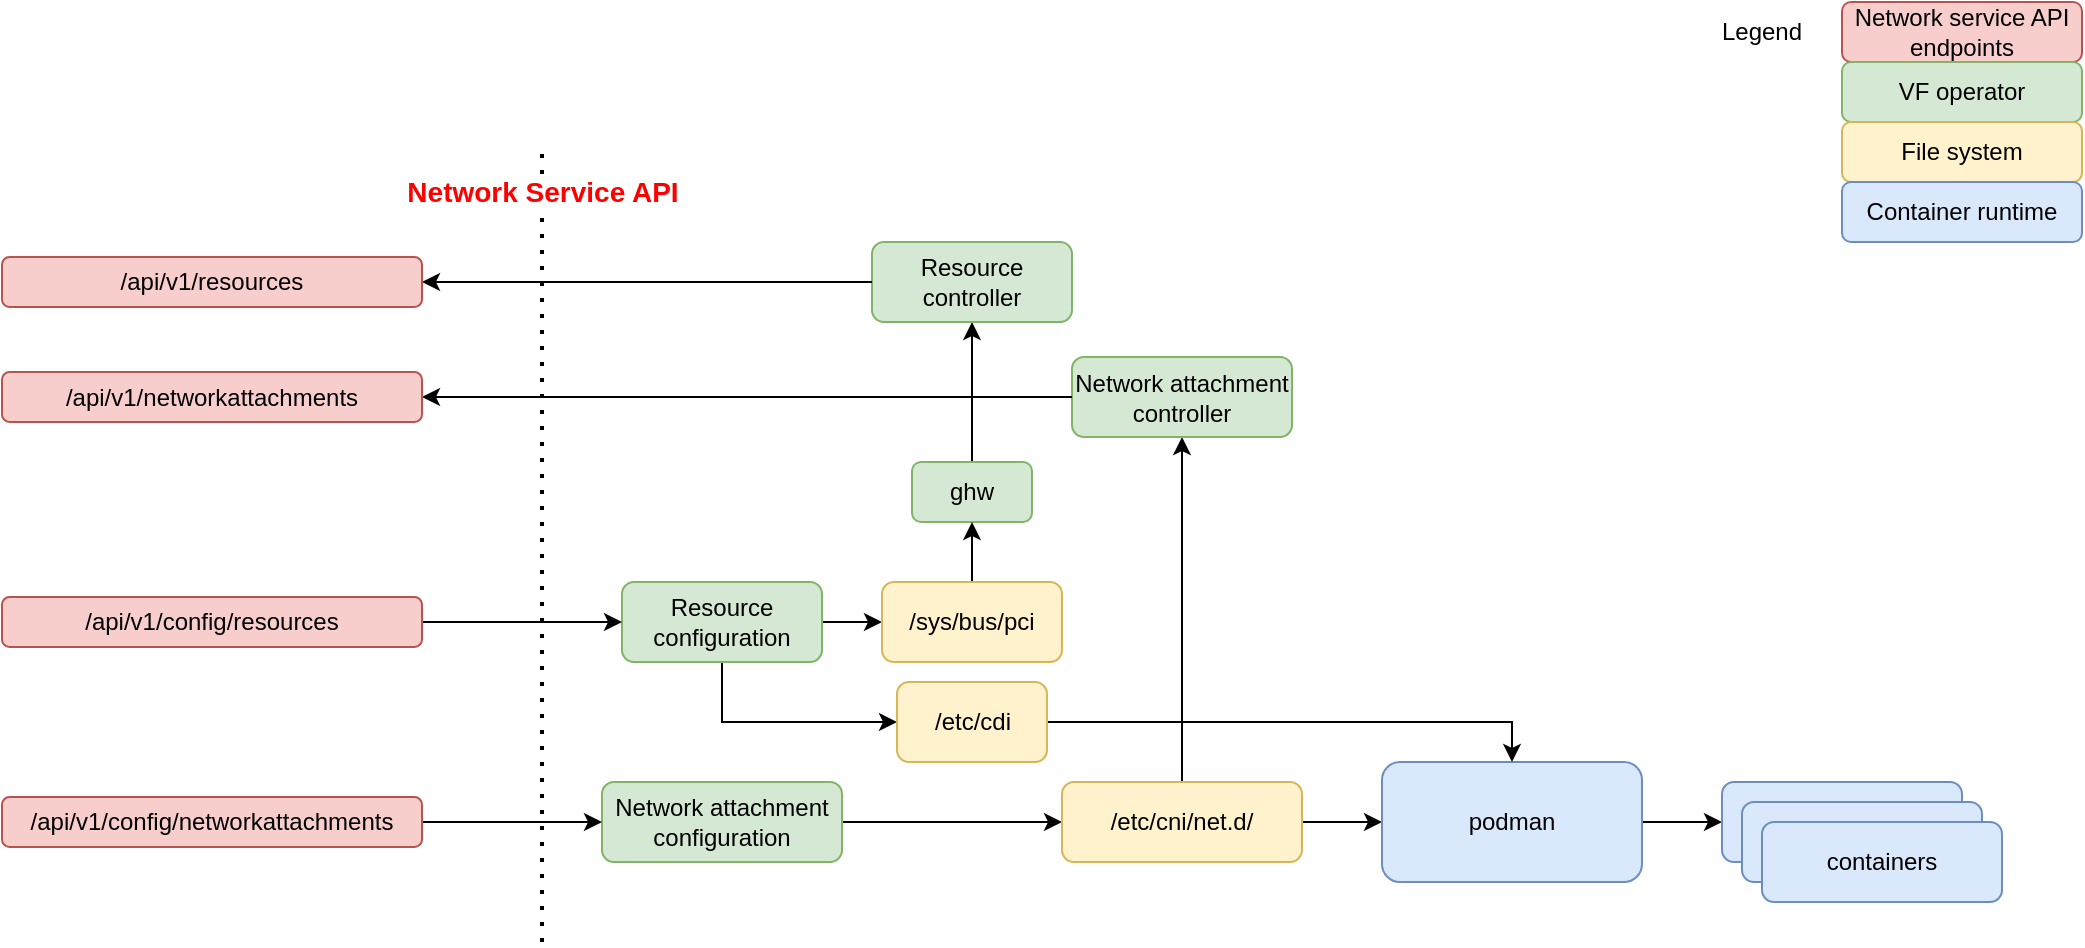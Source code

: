<mxfile version="22.0.4" type="github">
  <diagram name="Page-1" id="0whdH7ljbWaGtrnMSD9N">
    <mxGraphModel dx="996" dy="621" grid="1" gridSize="10" guides="1" tooltips="1" connect="1" arrows="1" fold="1" page="1" pageScale="1" pageWidth="1100" pageHeight="850" math="0" shadow="0">
      <root>
        <mxCell id="0" />
        <mxCell id="1" parent="0" />
        <mxCell id="JFrzfRkV05_USLqRkSh5-33" style="edgeStyle=orthogonalEdgeStyle;rounded=0;orthogonalLoop=1;jettySize=auto;html=1;entryX=0;entryY=0.5;entryDx=0;entryDy=0;exitX=1;exitY=0.5;exitDx=0;exitDy=0;" parent="1" source="JFrzfRkV05_USLqRkSh5-28" target="JFrzfRkV05_USLqRkSh5-31" edge="1">
          <mxGeometry relative="1" as="geometry" />
        </mxCell>
        <mxCell id="OPV_PR6AY8vFrdX1OH_D-2" style="edgeStyle=orthogonalEdgeStyle;rounded=0;orthogonalLoop=1;jettySize=auto;html=1;entryX=0;entryY=0.5;entryDx=0;entryDy=0;" edge="1" parent="1" source="JFrzfRkV05_USLqRkSh5-28" target="OPV_PR6AY8vFrdX1OH_D-1">
          <mxGeometry relative="1" as="geometry">
            <Array as="points">
              <mxPoint x="390" y="390" />
            </Array>
          </mxGeometry>
        </mxCell>
        <mxCell id="JFrzfRkV05_USLqRkSh5-28" value="Resource configuration" style="rounded=1;whiteSpace=wrap;html=1;fillColor=#d5e8d4;strokeColor=#82b366;" parent="1" vertex="1">
          <mxGeometry x="340" y="320" width="100" height="40" as="geometry" />
        </mxCell>
        <mxCell id="JFrzfRkV05_USLqRkSh5-52" style="edgeStyle=orthogonalEdgeStyle;rounded=0;orthogonalLoop=1;jettySize=auto;html=1;entryX=0.5;entryY=1;entryDx=0;entryDy=0;" parent="1" source="JFrzfRkV05_USLqRkSh5-29" target="JFrzfRkV05_USLqRkSh5-48" edge="1">
          <mxGeometry relative="1" as="geometry" />
        </mxCell>
        <mxCell id="JFrzfRkV05_USLqRkSh5-29" value="ghw" style="rounded=1;whiteSpace=wrap;html=1;fillColor=#d5e8d4;strokeColor=#82b366;" parent="1" vertex="1">
          <mxGeometry x="485" y="260" width="60" height="30" as="geometry" />
        </mxCell>
        <mxCell id="JFrzfRkV05_USLqRkSh5-32" value="" style="edgeStyle=orthogonalEdgeStyle;rounded=0;orthogonalLoop=1;jettySize=auto;html=1;" parent="1" source="JFrzfRkV05_USLqRkSh5-31" target="JFrzfRkV05_USLqRkSh5-29" edge="1">
          <mxGeometry relative="1" as="geometry" />
        </mxCell>
        <mxCell id="JFrzfRkV05_USLqRkSh5-31" value="/sys/bus/pci" style="rounded=1;whiteSpace=wrap;html=1;fillColor=#fff2cc;strokeColor=#d6b656;" parent="1" vertex="1">
          <mxGeometry x="470" y="320" width="90" height="40" as="geometry" />
        </mxCell>
        <mxCell id="JFrzfRkV05_USLqRkSh5-37" style="edgeStyle=orthogonalEdgeStyle;rounded=0;orthogonalLoop=1;jettySize=auto;html=1;entryX=0;entryY=0.5;entryDx=0;entryDy=0;" parent="1" source="JFrzfRkV05_USLqRkSh5-35" target="JFrzfRkV05_USLqRkSh5-36" edge="1">
          <mxGeometry relative="1" as="geometry" />
        </mxCell>
        <mxCell id="JFrzfRkV05_USLqRkSh5-35" value="Network attachment configuration" style="rounded=1;whiteSpace=wrap;html=1;fillColor=#d5e8d4;strokeColor=#82b366;" parent="1" vertex="1">
          <mxGeometry x="330" y="420" width="120" height="40" as="geometry" />
        </mxCell>
        <mxCell id="JFrzfRkV05_USLqRkSh5-39" style="edgeStyle=orthogonalEdgeStyle;rounded=0;orthogonalLoop=1;jettySize=auto;html=1;entryX=0;entryY=0.5;entryDx=0;entryDy=0;" parent="1" source="JFrzfRkV05_USLqRkSh5-36" target="JFrzfRkV05_USLqRkSh5-38" edge="1">
          <mxGeometry relative="1" as="geometry" />
        </mxCell>
        <mxCell id="JFrzfRkV05_USLqRkSh5-51" style="edgeStyle=orthogonalEdgeStyle;rounded=0;orthogonalLoop=1;jettySize=auto;html=1;entryX=0.5;entryY=1;entryDx=0;entryDy=0;" parent="1" source="JFrzfRkV05_USLqRkSh5-36" target="JFrzfRkV05_USLqRkSh5-50" edge="1">
          <mxGeometry relative="1" as="geometry" />
        </mxCell>
        <mxCell id="JFrzfRkV05_USLqRkSh5-36" value="/etc/cni/net.d/" style="rounded=1;whiteSpace=wrap;html=1;fillColor=#fff2cc;strokeColor=#d6b656;" parent="1" vertex="1">
          <mxGeometry x="560" y="420" width="120" height="40" as="geometry" />
        </mxCell>
        <mxCell id="JFrzfRkV05_USLqRkSh5-40" style="edgeStyle=orthogonalEdgeStyle;rounded=0;orthogonalLoop=1;jettySize=auto;html=1;entryX=0;entryY=0.5;entryDx=0;entryDy=0;" parent="1" source="JFrzfRkV05_USLqRkSh5-38" target="JFrzfRkV05_USLqRkSh5-41" edge="1">
          <mxGeometry relative="1" as="geometry">
            <mxPoint x="1000" y="440" as="targetPoint" />
          </mxGeometry>
        </mxCell>
        <mxCell id="JFrzfRkV05_USLqRkSh5-38" value="podman" style="rounded=1;whiteSpace=wrap;html=1;fillColor=#dae8fc;strokeColor=#6c8ebf;" parent="1" vertex="1">
          <mxGeometry x="720" y="410" width="130" height="60" as="geometry" />
        </mxCell>
        <mxCell id="JFrzfRkV05_USLqRkSh5-47" value="" style="group;" parent="1" vertex="1" connectable="0">
          <mxGeometry x="890" y="420" width="140" height="60" as="geometry" />
        </mxCell>
        <mxCell id="JFrzfRkV05_USLqRkSh5-41" value="containers" style="rounded=1;whiteSpace=wrap;html=1;fillColor=#dae8fc;strokeColor=#6c8ebf;" parent="JFrzfRkV05_USLqRkSh5-47" vertex="1">
          <mxGeometry width="120" height="40" as="geometry" />
        </mxCell>
        <mxCell id="JFrzfRkV05_USLqRkSh5-44" value="containers" style="rounded=1;whiteSpace=wrap;html=1;fillColor=#dae8fc;strokeColor=#6c8ebf;" parent="JFrzfRkV05_USLqRkSh5-47" vertex="1">
          <mxGeometry x="10" y="10" width="120" height="40" as="geometry" />
        </mxCell>
        <mxCell id="JFrzfRkV05_USLqRkSh5-45" value="containers" style="rounded=1;whiteSpace=wrap;html=1;fillColor=#dae8fc;strokeColor=#6c8ebf;" parent="JFrzfRkV05_USLqRkSh5-47" vertex="1">
          <mxGeometry x="20" y="20" width="120" height="40" as="geometry" />
        </mxCell>
        <mxCell id="JFrzfRkV05_USLqRkSh5-48" value="Resource controller" style="rounded=1;whiteSpace=wrap;html=1;fillColor=#d5e8d4;strokeColor=#82b366;" parent="1" vertex="1">
          <mxGeometry x="465" y="150" width="100" height="40" as="geometry" />
        </mxCell>
        <mxCell id="JFrzfRkV05_USLqRkSh5-50" value="Network attachment controller" style="rounded=1;whiteSpace=wrap;html=1;fillColor=#d5e8d4;strokeColor=#82b366;" parent="1" vertex="1">
          <mxGeometry x="565" y="207.5" width="110" height="40" as="geometry" />
        </mxCell>
        <mxCell id="JFrzfRkV05_USLqRkSh5-53" value="" style="endArrow=none;dashed=1;html=1;dashPattern=1 3;strokeWidth=2;rounded=0;" parent="1" edge="1">
          <mxGeometry width="50" height="50" relative="1" as="geometry">
            <mxPoint x="300" y="500" as="sourcePoint" />
            <mxPoint x="300" y="100" as="targetPoint" />
          </mxGeometry>
        </mxCell>
        <mxCell id="JFrzfRkV05_USLqRkSh5-54" value="&lt;font color=&quot;#ff0000&quot; style=&quot;font-size: 14px;&quot;&gt;&lt;b&gt;Network Service API&lt;/b&gt;&lt;/font&gt;" style="edgeLabel;html=1;align=center;verticalAlign=middle;resizable=0;points=[];" parent="JFrzfRkV05_USLqRkSh5-53" vertex="1" connectable="0">
          <mxGeometry x="0.877" relative="1" as="geometry">
            <mxPoint as="offset" />
          </mxGeometry>
        </mxCell>
        <mxCell id="JFrzfRkV05_USLqRkSh5-62" style="edgeStyle=orthogonalEdgeStyle;rounded=0;orthogonalLoop=1;jettySize=auto;html=1;entryX=0;entryY=0.5;entryDx=0;entryDy=0;startArrow=classic;startFill=1;endArrow=none;endFill=0;" parent="1" source="JFrzfRkV05_USLqRkSh5-55" target="JFrzfRkV05_USLqRkSh5-48" edge="1">
          <mxGeometry relative="1" as="geometry" />
        </mxCell>
        <mxCell id="JFrzfRkV05_USLqRkSh5-55" value="/api/v1/resources" style="rounded=1;whiteSpace=wrap;html=1;fillColor=#f8cecc;strokeColor=#b85450;" parent="1" vertex="1">
          <mxGeometry x="30" y="157.5" width="210" height="25" as="geometry" />
        </mxCell>
        <mxCell id="JFrzfRkV05_USLqRkSh5-59" style="edgeStyle=orthogonalEdgeStyle;rounded=0;orthogonalLoop=1;jettySize=auto;html=1;entryX=0;entryY=0.5;entryDx=0;entryDy=0;startArrow=none;startFill=0;" parent="1" source="JFrzfRkV05_USLqRkSh5-56" target="JFrzfRkV05_USLqRkSh5-35" edge="1">
          <mxGeometry relative="1" as="geometry" />
        </mxCell>
        <mxCell id="JFrzfRkV05_USLqRkSh5-56" value="/api/v1/config/networkattachments" style="rounded=1;whiteSpace=wrap;html=1;fillColor=#f8cecc;strokeColor=#b85450;" parent="1" vertex="1">
          <mxGeometry x="30" y="427.5" width="210" height="25" as="geometry" />
        </mxCell>
        <mxCell id="JFrzfRkV05_USLqRkSh5-61" style="edgeStyle=orthogonalEdgeStyle;rounded=0;orthogonalLoop=1;jettySize=auto;html=1;startArrow=classic;startFill=1;endArrow=none;endFill=0;" parent="1" source="JFrzfRkV05_USLqRkSh5-57" target="JFrzfRkV05_USLqRkSh5-50" edge="1">
          <mxGeometry relative="1" as="geometry" />
        </mxCell>
        <mxCell id="JFrzfRkV05_USLqRkSh5-57" value="/api/v1/networkattachments" style="rounded=1;whiteSpace=wrap;html=1;fillColor=#f8cecc;strokeColor=#b85450;" parent="1" vertex="1">
          <mxGeometry x="30" y="215" width="210" height="25" as="geometry" />
        </mxCell>
        <mxCell id="JFrzfRkV05_USLqRkSh5-60" style="edgeStyle=orthogonalEdgeStyle;rounded=0;orthogonalLoop=1;jettySize=auto;html=1;startArrow=none;startFill=0;" parent="1" source="JFrzfRkV05_USLqRkSh5-58" target="JFrzfRkV05_USLqRkSh5-28" edge="1">
          <mxGeometry relative="1" as="geometry" />
        </mxCell>
        <mxCell id="JFrzfRkV05_USLqRkSh5-58" value="/api/v1/config/resources" style="rounded=1;whiteSpace=wrap;html=1;fillColor=#f8cecc;strokeColor=#b85450;" parent="1" vertex="1">
          <mxGeometry x="30" y="327.5" width="210" height="25" as="geometry" />
        </mxCell>
        <mxCell id="JFrzfRkV05_USLqRkSh5-63" value="Network service API&lt;br&gt;endpoints" style="rounded=1;whiteSpace=wrap;html=1;fillColor=#f8cecc;strokeColor=#b85450;" parent="1" vertex="1">
          <mxGeometry x="950" y="30" width="120" height="30" as="geometry" />
        </mxCell>
        <mxCell id="JFrzfRkV05_USLqRkSh5-64" value="VF operator" style="rounded=1;whiteSpace=wrap;html=1;fillColor=#d5e8d4;strokeColor=#82b366;" parent="1" vertex="1">
          <mxGeometry x="950" y="60" width="120" height="30" as="geometry" />
        </mxCell>
        <mxCell id="JFrzfRkV05_USLqRkSh5-65" value="File system" style="rounded=1;whiteSpace=wrap;html=1;fillColor=#fff2cc;strokeColor=#d6b656;" parent="1" vertex="1">
          <mxGeometry x="950" y="90" width="120" height="30" as="geometry" />
        </mxCell>
        <mxCell id="JFrzfRkV05_USLqRkSh5-66" value="Container runtime" style="rounded=1;whiteSpace=wrap;html=1;fillColor=#dae8fc;strokeColor=#6c8ebf;" parent="1" vertex="1">
          <mxGeometry x="950" y="120" width="120" height="30" as="geometry" />
        </mxCell>
        <mxCell id="JFrzfRkV05_USLqRkSh5-68" value="Legend" style="text;html=1;strokeColor=none;fillColor=none;align=center;verticalAlign=middle;whiteSpace=wrap;rounded=0;" parent="1" vertex="1">
          <mxGeometry x="880" y="30" width="60" height="30" as="geometry" />
        </mxCell>
        <mxCell id="OPV_PR6AY8vFrdX1OH_D-3" style="edgeStyle=orthogonalEdgeStyle;rounded=0;orthogonalLoop=1;jettySize=auto;html=1;entryX=0.5;entryY=0;entryDx=0;entryDy=0;" edge="1" parent="1" source="OPV_PR6AY8vFrdX1OH_D-1" target="JFrzfRkV05_USLqRkSh5-38">
          <mxGeometry relative="1" as="geometry" />
        </mxCell>
        <mxCell id="OPV_PR6AY8vFrdX1OH_D-1" value="/etc/cdi" style="rounded=1;whiteSpace=wrap;html=1;fillColor=#fff2cc;strokeColor=#d6b656;" vertex="1" parent="1">
          <mxGeometry x="477.5" y="370" width="75" height="40" as="geometry" />
        </mxCell>
      </root>
    </mxGraphModel>
  </diagram>
</mxfile>
